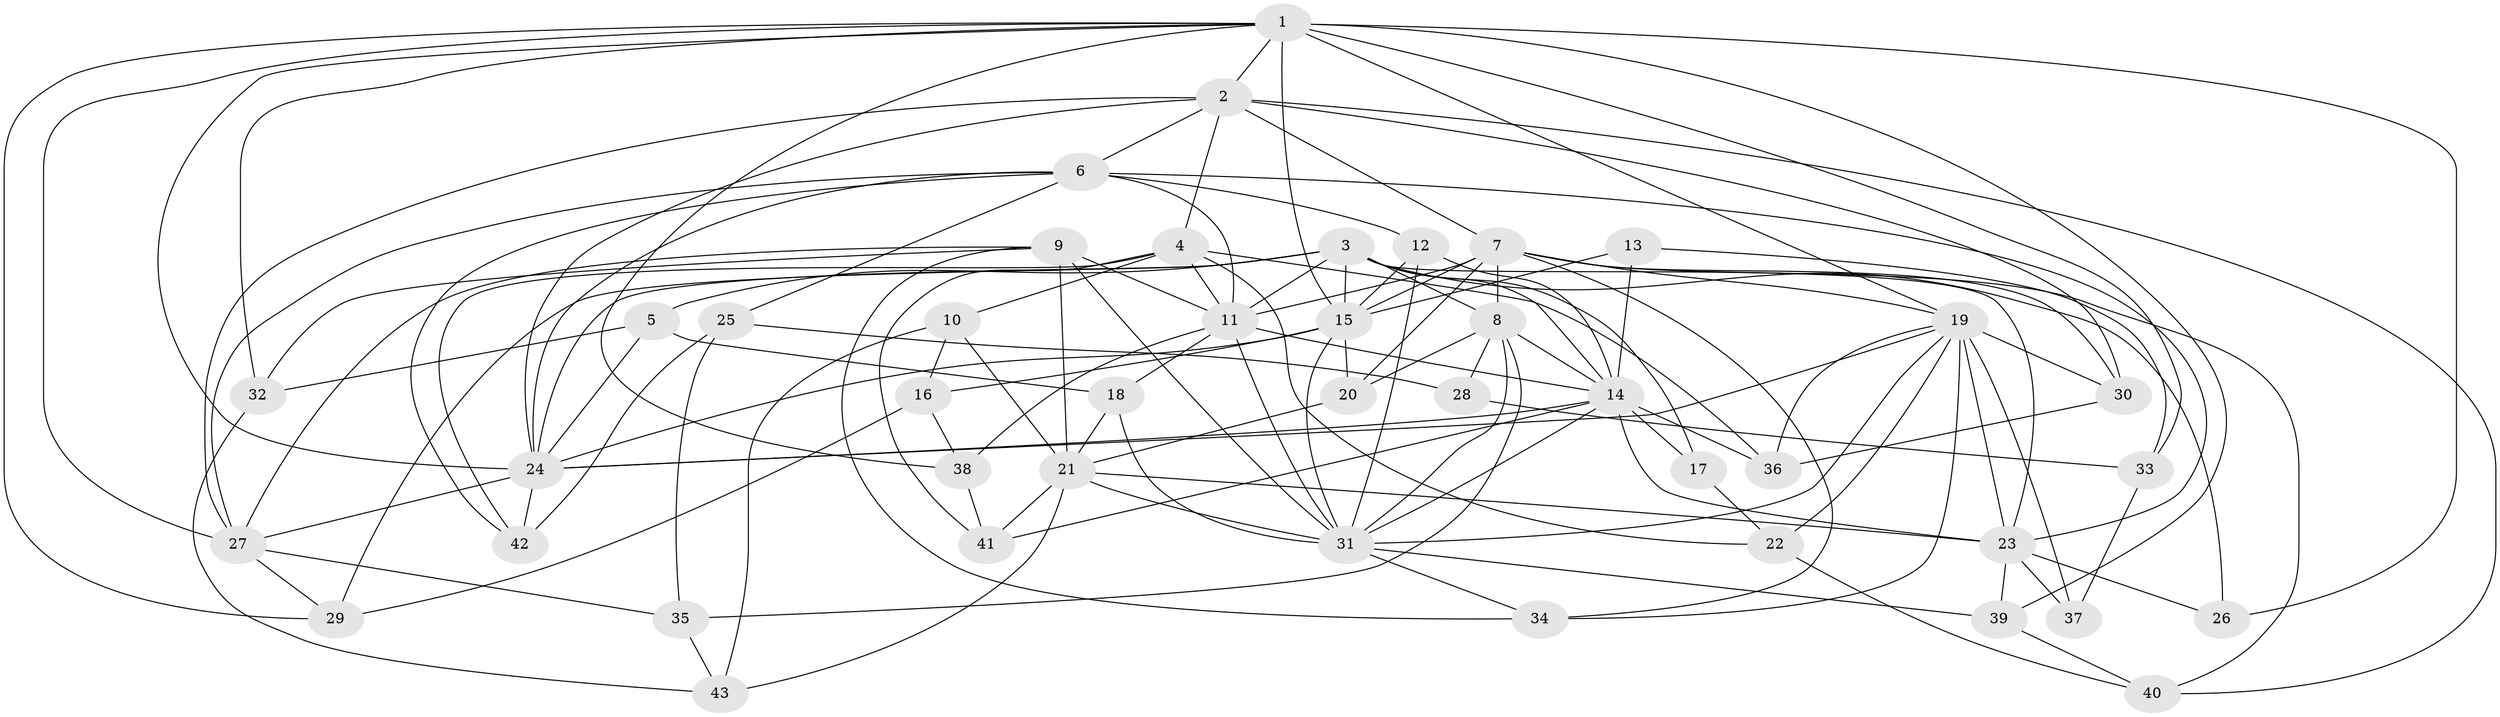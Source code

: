 // original degree distribution, {4: 1.0}
// Generated by graph-tools (version 1.1) at 2025/53/03/04/25 22:53:56]
// undirected, 43 vertices, 124 edges
graph export_dot {
  node [color=gray90,style=filled];
  1;
  2;
  3;
  4;
  5;
  6;
  7;
  8;
  9;
  10;
  11;
  12;
  13;
  14;
  15;
  16;
  17;
  18;
  19;
  20;
  21;
  22;
  23;
  24;
  25;
  26;
  27;
  28;
  29;
  30;
  31;
  32;
  33;
  34;
  35;
  36;
  37;
  38;
  39;
  40;
  41;
  42;
  43;
  1 -- 2 [weight=1.0];
  1 -- 15 [weight=1.0];
  1 -- 19 [weight=1.0];
  1 -- 24 [weight=1.0];
  1 -- 26 [weight=2.0];
  1 -- 27 [weight=1.0];
  1 -- 29 [weight=1.0];
  1 -- 32 [weight=1.0];
  1 -- 33 [weight=1.0];
  1 -- 38 [weight=1.0];
  1 -- 39 [weight=1.0];
  2 -- 4 [weight=1.0];
  2 -- 6 [weight=2.0];
  2 -- 7 [weight=1.0];
  2 -- 24 [weight=1.0];
  2 -- 27 [weight=1.0];
  2 -- 30 [weight=2.0];
  2 -- 40 [weight=1.0];
  3 -- 5 [weight=1.0];
  3 -- 8 [weight=2.0];
  3 -- 11 [weight=1.0];
  3 -- 14 [weight=1.0];
  3 -- 15 [weight=1.0];
  3 -- 17 [weight=2.0];
  3 -- 23 [weight=1.0];
  3 -- 24 [weight=1.0];
  3 -- 26 [weight=1.0];
  3 -- 29 [weight=1.0];
  4 -- 10 [weight=1.0];
  4 -- 11 [weight=2.0];
  4 -- 22 [weight=1.0];
  4 -- 36 [weight=1.0];
  4 -- 41 [weight=1.0];
  4 -- 42 [weight=1.0];
  5 -- 18 [weight=1.0];
  5 -- 24 [weight=1.0];
  5 -- 32 [weight=1.0];
  6 -- 11 [weight=1.0];
  6 -- 12 [weight=1.0];
  6 -- 23 [weight=1.0];
  6 -- 24 [weight=1.0];
  6 -- 25 [weight=1.0];
  6 -- 27 [weight=2.0];
  6 -- 42 [weight=1.0];
  7 -- 8 [weight=2.0];
  7 -- 11 [weight=1.0];
  7 -- 15 [weight=1.0];
  7 -- 19 [weight=1.0];
  7 -- 20 [weight=1.0];
  7 -- 30 [weight=1.0];
  7 -- 34 [weight=1.0];
  7 -- 40 [weight=1.0];
  8 -- 14 [weight=1.0];
  8 -- 20 [weight=1.0];
  8 -- 28 [weight=2.0];
  8 -- 31 [weight=1.0];
  8 -- 35 [weight=1.0];
  9 -- 11 [weight=1.0];
  9 -- 21 [weight=2.0];
  9 -- 27 [weight=1.0];
  9 -- 31 [weight=2.0];
  9 -- 32 [weight=1.0];
  9 -- 34 [weight=1.0];
  10 -- 16 [weight=1.0];
  10 -- 21 [weight=1.0];
  10 -- 43 [weight=1.0];
  11 -- 14 [weight=1.0];
  11 -- 18 [weight=1.0];
  11 -- 31 [weight=1.0];
  11 -- 38 [weight=1.0];
  12 -- 14 [weight=1.0];
  12 -- 15 [weight=1.0];
  12 -- 31 [weight=1.0];
  13 -- 14 [weight=2.0];
  13 -- 15 [weight=1.0];
  13 -- 33 [weight=1.0];
  14 -- 17 [weight=1.0];
  14 -- 23 [weight=1.0];
  14 -- 24 [weight=1.0];
  14 -- 31 [weight=1.0];
  14 -- 36 [weight=1.0];
  14 -- 41 [weight=1.0];
  15 -- 16 [weight=1.0];
  15 -- 20 [weight=2.0];
  15 -- 24 [weight=1.0];
  15 -- 31 [weight=1.0];
  16 -- 29 [weight=1.0];
  16 -- 38 [weight=1.0];
  17 -- 22 [weight=1.0];
  18 -- 21 [weight=1.0];
  18 -- 31 [weight=1.0];
  19 -- 22 [weight=1.0];
  19 -- 23 [weight=1.0];
  19 -- 24 [weight=1.0];
  19 -- 30 [weight=2.0];
  19 -- 31 [weight=1.0];
  19 -- 34 [weight=1.0];
  19 -- 36 [weight=1.0];
  19 -- 37 [weight=2.0];
  20 -- 21 [weight=2.0];
  21 -- 23 [weight=1.0];
  21 -- 31 [weight=1.0];
  21 -- 41 [weight=1.0];
  21 -- 43 [weight=1.0];
  22 -- 40 [weight=1.0];
  23 -- 26 [weight=1.0];
  23 -- 37 [weight=1.0];
  23 -- 39 [weight=1.0];
  24 -- 27 [weight=1.0];
  24 -- 42 [weight=1.0];
  25 -- 28 [weight=1.0];
  25 -- 35 [weight=1.0];
  25 -- 42 [weight=1.0];
  27 -- 29 [weight=1.0];
  27 -- 35 [weight=1.0];
  28 -- 33 [weight=1.0];
  30 -- 36 [weight=1.0];
  31 -- 34 [weight=1.0];
  31 -- 39 [weight=1.0];
  32 -- 43 [weight=1.0];
  33 -- 37 [weight=1.0];
  35 -- 43 [weight=1.0];
  38 -- 41 [weight=1.0];
  39 -- 40 [weight=1.0];
}
